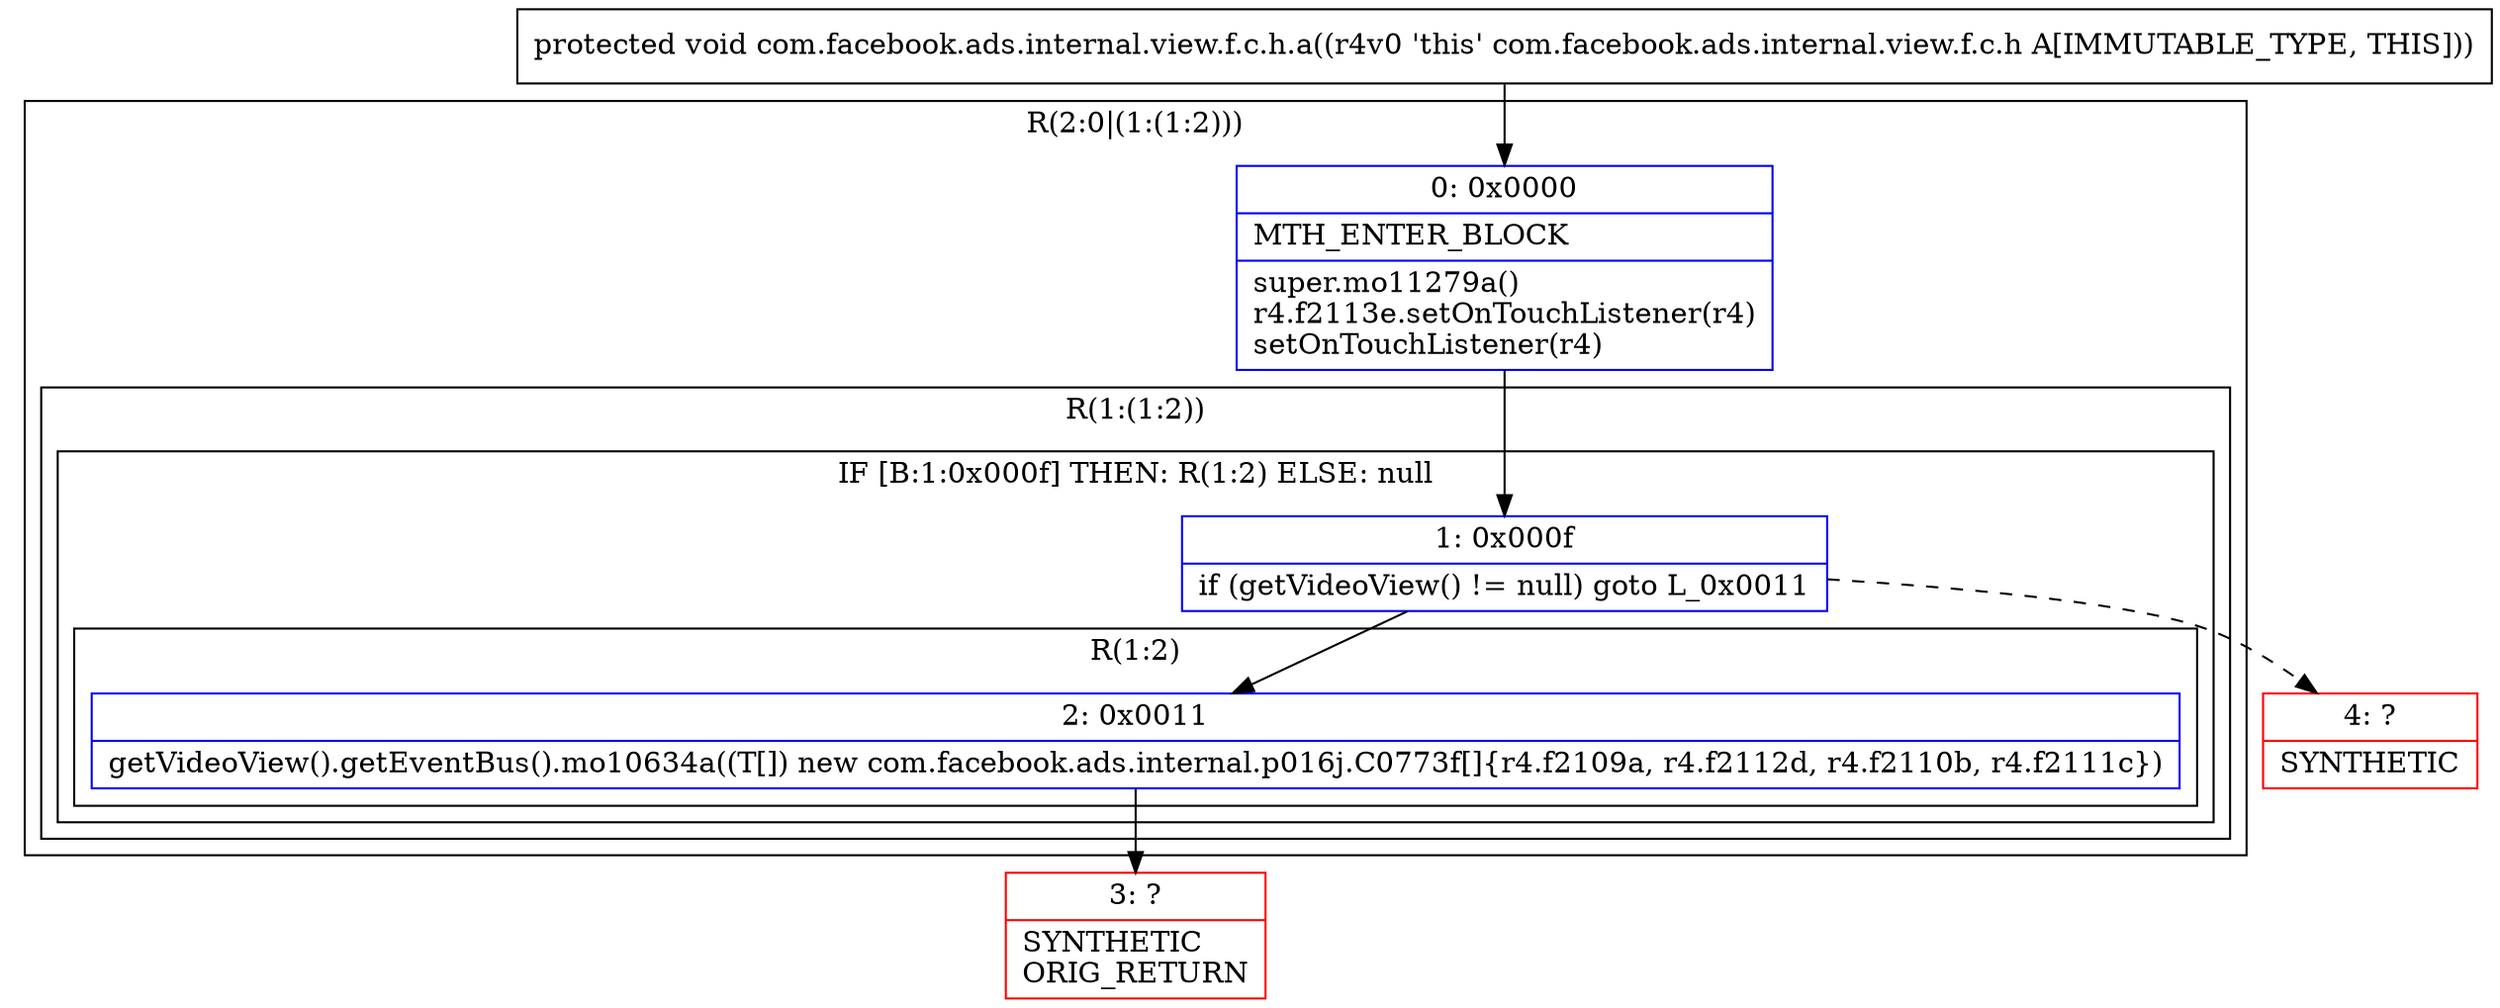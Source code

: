 digraph "CFG forcom.facebook.ads.internal.view.f.c.h.a()V" {
subgraph cluster_Region_1942562080 {
label = "R(2:0|(1:(1:2)))";
node [shape=record,color=blue];
Node_0 [shape=record,label="{0\:\ 0x0000|MTH_ENTER_BLOCK\l|super.mo11279a()\lr4.f2113e.setOnTouchListener(r4)\lsetOnTouchListener(r4)\l}"];
subgraph cluster_Region_319411757 {
label = "R(1:(1:2))";
node [shape=record,color=blue];
subgraph cluster_IfRegion_942027173 {
label = "IF [B:1:0x000f] THEN: R(1:2) ELSE: null";
node [shape=record,color=blue];
Node_1 [shape=record,label="{1\:\ 0x000f|if (getVideoView() != null) goto L_0x0011\l}"];
subgraph cluster_Region_1378961716 {
label = "R(1:2)";
node [shape=record,color=blue];
Node_2 [shape=record,label="{2\:\ 0x0011|getVideoView().getEventBus().mo10634a((T[]) new com.facebook.ads.internal.p016j.C0773f[]\{r4.f2109a, r4.f2112d, r4.f2110b, r4.f2111c\})\l}"];
}
}
}
}
Node_3 [shape=record,color=red,label="{3\:\ ?|SYNTHETIC\lORIG_RETURN\l}"];
Node_4 [shape=record,color=red,label="{4\:\ ?|SYNTHETIC\l}"];
MethodNode[shape=record,label="{protected void com.facebook.ads.internal.view.f.c.h.a((r4v0 'this' com.facebook.ads.internal.view.f.c.h A[IMMUTABLE_TYPE, THIS])) }"];
MethodNode -> Node_0;
Node_0 -> Node_1;
Node_1 -> Node_2;
Node_1 -> Node_4[style=dashed];
Node_2 -> Node_3;
}

